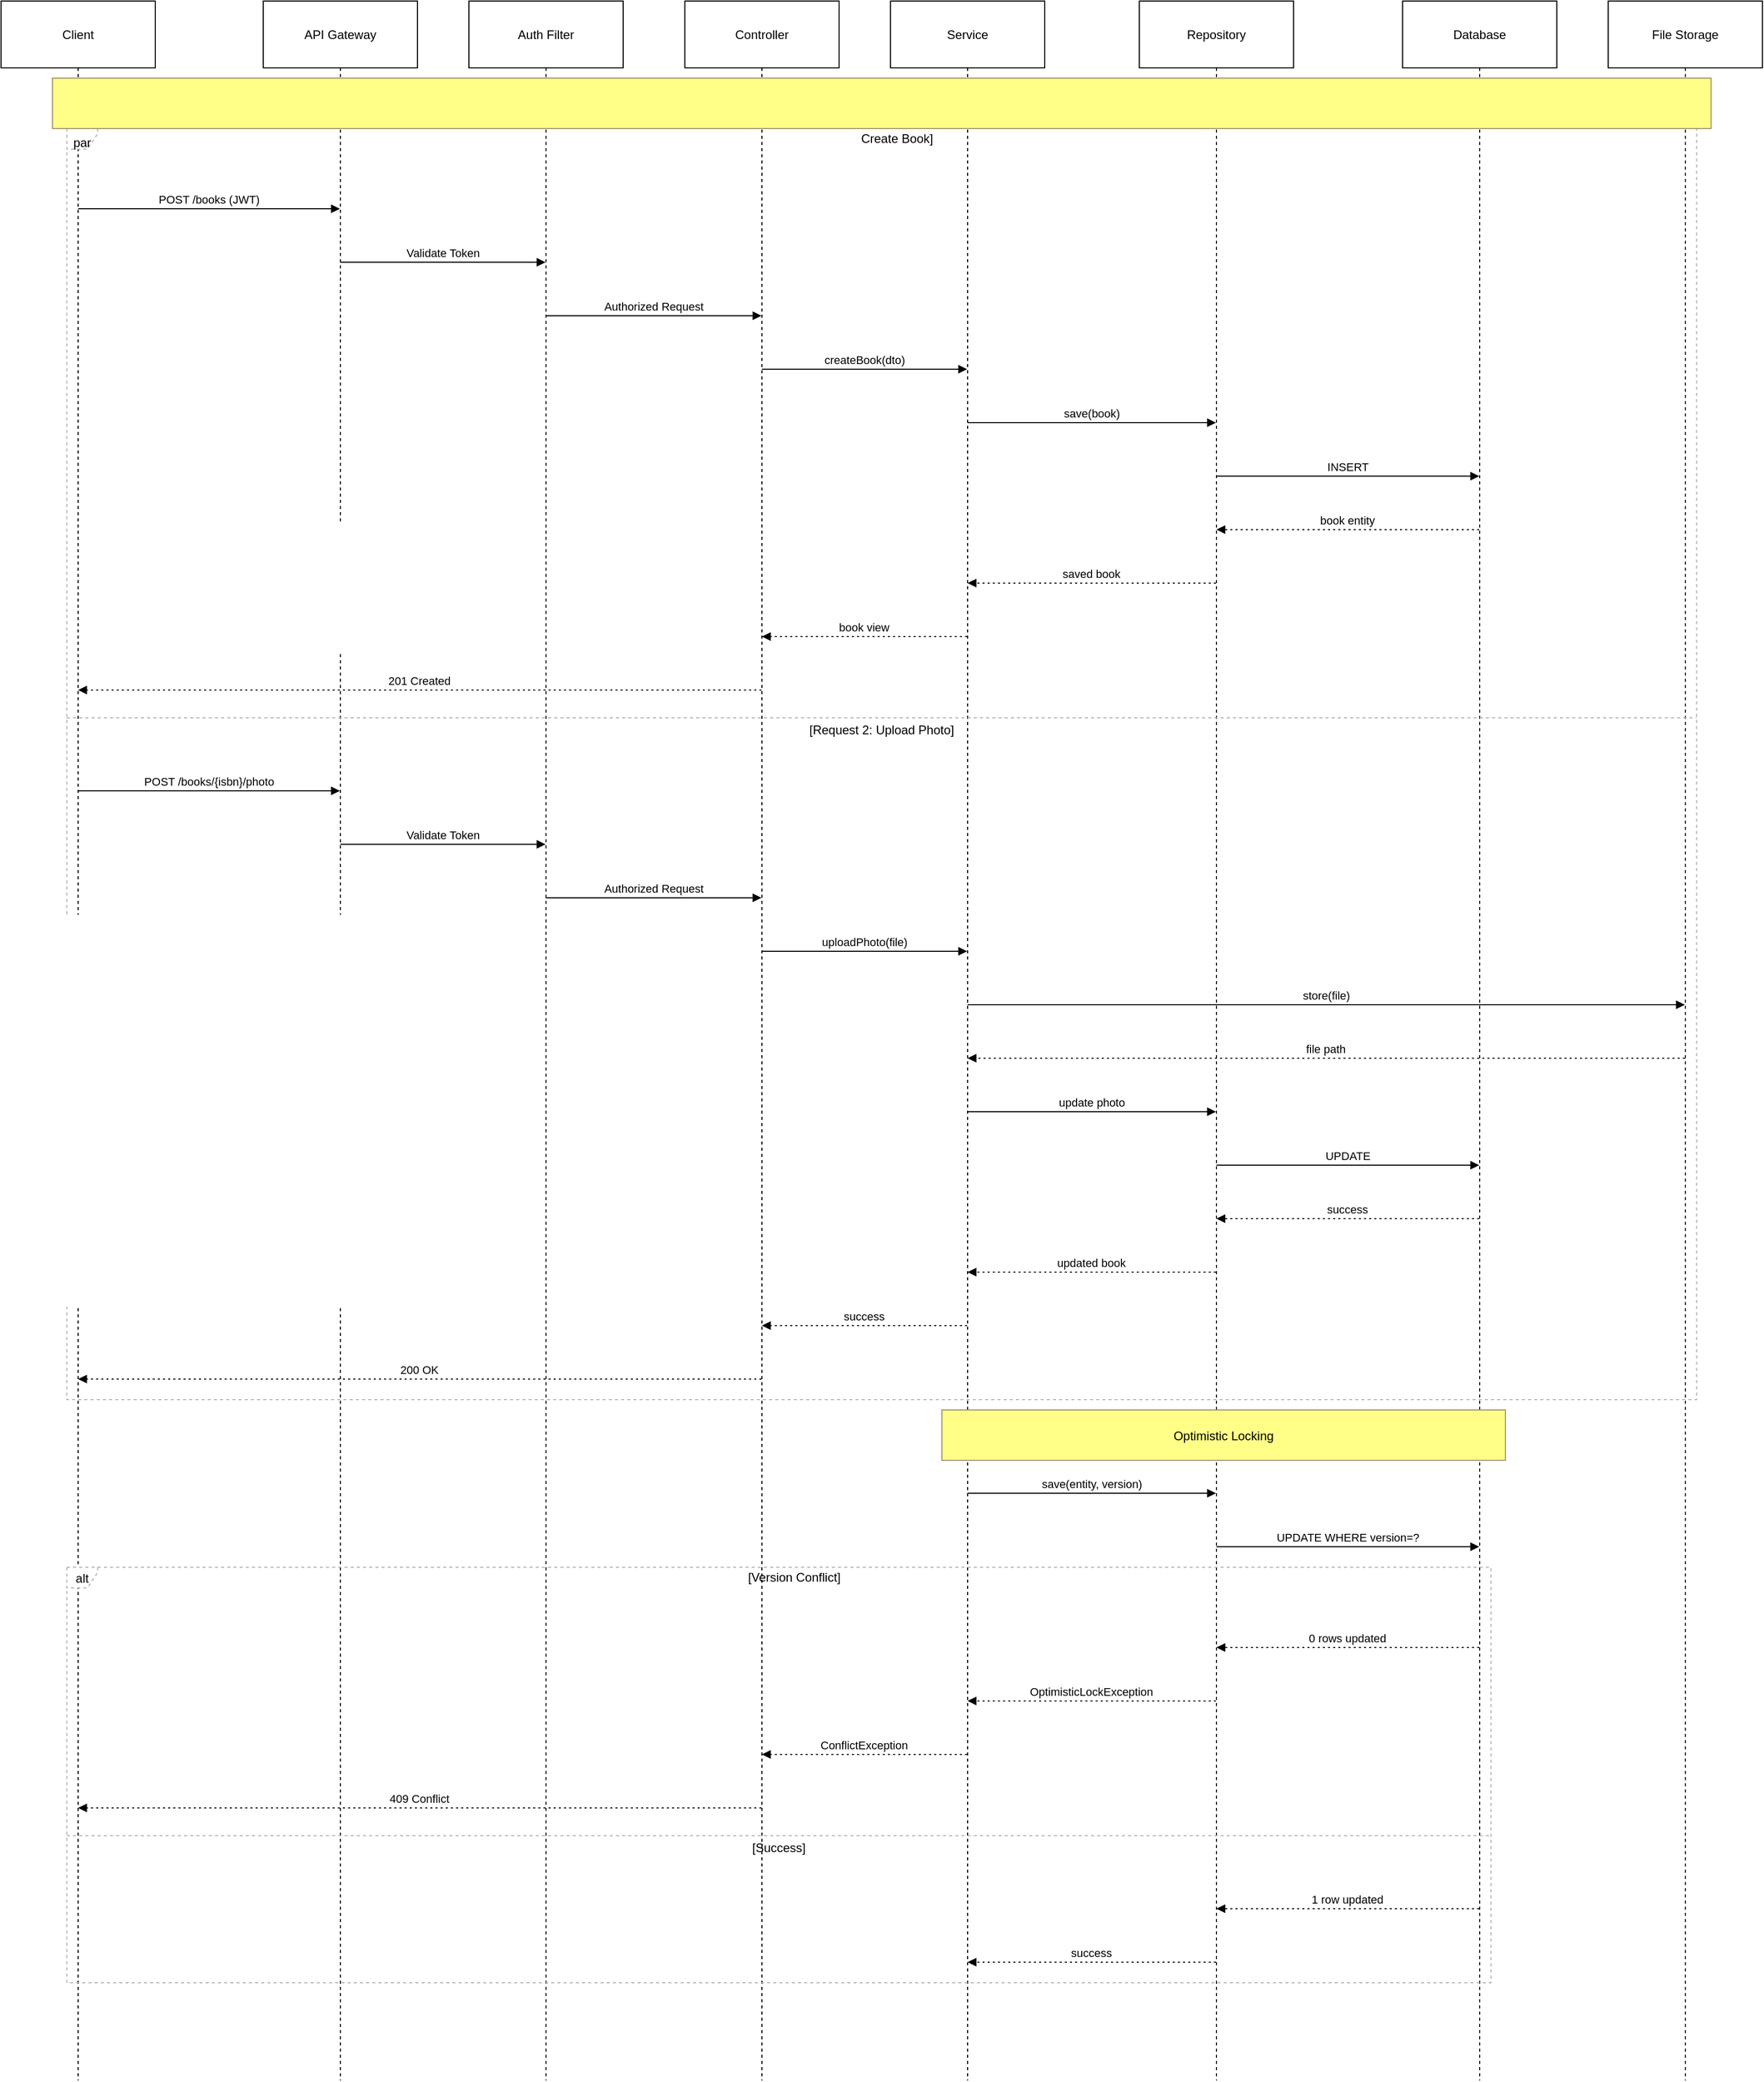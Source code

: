<mxfile version="28.2.8">
  <diagram name="Page-1" id="BVKiLZtUdy09bSqInWQ3">
    <mxGraphModel dx="1489" dy="894" grid="1" gridSize="10" guides="1" tooltips="1" connect="1" arrows="1" fold="1" page="1" pageScale="1" pageWidth="850" pageHeight="1100" math="0" shadow="0">
      <root>
        <mxCell id="0" />
        <mxCell id="1" parent="0" />
        <mxCell id="MAmPPm8o5Im6Bff4ubxd-375" value="Client" style="shape=umlLifeline;perimeter=lifelinePerimeter;whiteSpace=wrap;container=1;dropTarget=0;collapsible=0;recursiveResize=0;outlineConnect=0;portConstraint=eastwest;newEdgeStyle={&quot;edgeStyle&quot;:&quot;elbowEdgeStyle&quot;,&quot;elbow&quot;:&quot;vertical&quot;,&quot;curved&quot;:0,&quot;rounded&quot;:0};size=65;" parent="1" vertex="1">
          <mxGeometry x="30" y="20" width="150" height="2022" as="geometry" />
        </mxCell>
        <mxCell id="MAmPPm8o5Im6Bff4ubxd-376" value="API Gateway" style="shape=umlLifeline;perimeter=lifelinePerimeter;whiteSpace=wrap;container=1;dropTarget=0;collapsible=0;recursiveResize=0;outlineConnect=0;portConstraint=eastwest;newEdgeStyle={&quot;edgeStyle&quot;:&quot;elbowEdgeStyle&quot;,&quot;elbow&quot;:&quot;vertical&quot;,&quot;curved&quot;:0,&quot;rounded&quot;:0};size=65;" parent="1" vertex="1">
          <mxGeometry x="285" y="20" width="150" height="2022" as="geometry" />
        </mxCell>
        <mxCell id="MAmPPm8o5Im6Bff4ubxd-377" value="Auth Filter" style="shape=umlLifeline;perimeter=lifelinePerimeter;whiteSpace=wrap;container=1;dropTarget=0;collapsible=0;recursiveResize=0;outlineConnect=0;portConstraint=eastwest;newEdgeStyle={&quot;edgeStyle&quot;:&quot;elbowEdgeStyle&quot;,&quot;elbow&quot;:&quot;vertical&quot;,&quot;curved&quot;:0,&quot;rounded&quot;:0};size=65;" parent="1" vertex="1">
          <mxGeometry x="485" y="20" width="150" height="2022" as="geometry" />
        </mxCell>
        <mxCell id="MAmPPm8o5Im6Bff4ubxd-378" value="Controller" style="shape=umlLifeline;perimeter=lifelinePerimeter;whiteSpace=wrap;container=1;dropTarget=0;collapsible=0;recursiveResize=0;outlineConnect=0;portConstraint=eastwest;newEdgeStyle={&quot;edgeStyle&quot;:&quot;elbowEdgeStyle&quot;,&quot;elbow&quot;:&quot;vertical&quot;,&quot;curved&quot;:0,&quot;rounded&quot;:0};size=65;" parent="1" vertex="1">
          <mxGeometry x="695" y="20" width="150" height="2022" as="geometry" />
        </mxCell>
        <mxCell id="MAmPPm8o5Im6Bff4ubxd-379" value="Service" style="shape=umlLifeline;perimeter=lifelinePerimeter;whiteSpace=wrap;container=1;dropTarget=0;collapsible=0;recursiveResize=0;outlineConnect=0;portConstraint=eastwest;newEdgeStyle={&quot;edgeStyle&quot;:&quot;elbowEdgeStyle&quot;,&quot;elbow&quot;:&quot;vertical&quot;,&quot;curved&quot;:0,&quot;rounded&quot;:0};size=65;" parent="1" vertex="1">
          <mxGeometry x="895" y="20" width="150" height="2022" as="geometry" />
        </mxCell>
        <mxCell id="MAmPPm8o5Im6Bff4ubxd-380" value="Repository" style="shape=umlLifeline;perimeter=lifelinePerimeter;whiteSpace=wrap;container=1;dropTarget=0;collapsible=0;recursiveResize=0;outlineConnect=0;portConstraint=eastwest;newEdgeStyle={&quot;edgeStyle&quot;:&quot;elbowEdgeStyle&quot;,&quot;elbow&quot;:&quot;vertical&quot;,&quot;curved&quot;:0,&quot;rounded&quot;:0};size=65;" parent="1" vertex="1">
          <mxGeometry x="1137" y="20" width="150" height="2022" as="geometry" />
        </mxCell>
        <mxCell id="MAmPPm8o5Im6Bff4ubxd-381" value="Database" style="shape=umlLifeline;perimeter=lifelinePerimeter;whiteSpace=wrap;container=1;dropTarget=0;collapsible=0;recursiveResize=0;outlineConnect=0;portConstraint=eastwest;newEdgeStyle={&quot;edgeStyle&quot;:&quot;elbowEdgeStyle&quot;,&quot;elbow&quot;:&quot;vertical&quot;,&quot;curved&quot;:0,&quot;rounded&quot;:0};size=65;" parent="1" vertex="1">
          <mxGeometry x="1393" y="20" width="150" height="2022" as="geometry" />
        </mxCell>
        <mxCell id="MAmPPm8o5Im6Bff4ubxd-382" value="File Storage" style="shape=umlLifeline;perimeter=lifelinePerimeter;whiteSpace=wrap;container=1;dropTarget=0;collapsible=0;recursiveResize=0;outlineConnect=0;portConstraint=eastwest;newEdgeStyle={&quot;edgeStyle&quot;:&quot;elbowEdgeStyle&quot;,&quot;elbow&quot;:&quot;vertical&quot;,&quot;curved&quot;:0,&quot;rounded&quot;:0};size=65;" parent="1" vertex="1">
          <mxGeometry x="1593" y="20" width="150" height="2022" as="geometry" />
        </mxCell>
        <mxCell id="MAmPPm8o5Im6Bff4ubxd-383" value="par" style="shape=umlFrame;dashed=1;pointerEvents=0;dropTarget=0;strokeColor=#B3B3B3;height=20;width=30;align=center;verticalAlign=top;" parent="1" vertex="1">
          <mxGeometry x="94" y="144" width="1585" height="1236" as="geometry" />
        </mxCell>
        <mxCell id="MAmPPm8o5Im6Bff4ubxd-384" value="Create Book]" style="text;strokeColor=none;fillColor=none;align=center;verticalAlign=middle;whiteSpace=wrap;" parent="MAmPPm8o5Im6Bff4ubxd-383" vertex="1">
          <mxGeometry x="30" width="1555" height="20" as="geometry" />
        </mxCell>
        <mxCell id="MAmPPm8o5Im6Bff4ubxd-385" value="[Request 2: Upload Photo]" style="shape=line;dashed=1;whiteSpace=wrap;verticalAlign=top;labelPosition=center;verticalLabelPosition=middle;align=center;strokeColor=#B3B3B3;" parent="MAmPPm8o5Im6Bff4ubxd-383" vertex="1">
          <mxGeometry y="571" width="1585" height="4" as="geometry" />
        </mxCell>
        <mxCell id="MAmPPm8o5Im6Bff4ubxd-386" value="alt" style="shape=umlFrame;dashed=1;pointerEvents=0;dropTarget=0;strokeColor=#B3B3B3;height=20;width=30" parent="1" vertex="1">
          <mxGeometry x="94" y="1543" width="1385" height="404" as="geometry" />
        </mxCell>
        <mxCell id="MAmPPm8o5Im6Bff4ubxd-387" value="[Version Conflict]" style="text;strokeColor=none;fillColor=none;align=center;verticalAlign=middle;whiteSpace=wrap;" parent="MAmPPm8o5Im6Bff4ubxd-386" vertex="1">
          <mxGeometry x="30" width="1355" height="20" as="geometry" />
        </mxCell>
        <mxCell id="MAmPPm8o5Im6Bff4ubxd-388" value="[Success]" style="shape=line;dashed=1;whiteSpace=wrap;verticalAlign=top;labelPosition=center;verticalLabelPosition=middle;align=center;strokeColor=#B3B3B3;" parent="MAmPPm8o5Im6Bff4ubxd-386" vertex="1">
          <mxGeometry y="259" width="1385" height="4" as="geometry" />
        </mxCell>
        <mxCell id="MAmPPm8o5Im6Bff4ubxd-389" value="POST /books (JWT)" style="verticalAlign=bottom;edgeStyle=elbowEdgeStyle;elbow=vertical;curved=0;rounded=0;endArrow=block;" parent="1" source="MAmPPm8o5Im6Bff4ubxd-375" target="MAmPPm8o5Im6Bff4ubxd-376" edge="1">
          <mxGeometry relative="1" as="geometry">
            <Array as="points">
              <mxPoint x="241" y="222" />
            </Array>
          </mxGeometry>
        </mxCell>
        <mxCell id="MAmPPm8o5Im6Bff4ubxd-390" value="Validate Token" style="verticalAlign=bottom;edgeStyle=elbowEdgeStyle;elbow=vertical;curved=0;rounded=0;endArrow=block;" parent="1" source="MAmPPm8o5Im6Bff4ubxd-376" target="MAmPPm8o5Im6Bff4ubxd-377" edge="1">
          <mxGeometry relative="1" as="geometry">
            <Array as="points">
              <mxPoint x="469" y="274" />
            </Array>
          </mxGeometry>
        </mxCell>
        <mxCell id="MAmPPm8o5Im6Bff4ubxd-391" value="Authorized Request" style="verticalAlign=bottom;edgeStyle=elbowEdgeStyle;elbow=vertical;curved=0;rounded=0;endArrow=block;" parent="1" source="MAmPPm8o5Im6Bff4ubxd-377" target="MAmPPm8o5Im6Bff4ubxd-378" edge="1">
          <mxGeometry relative="1" as="geometry">
            <Array as="points">
              <mxPoint x="674" y="326" />
            </Array>
          </mxGeometry>
        </mxCell>
        <mxCell id="MAmPPm8o5Im6Bff4ubxd-392" value="createBook(dto)" style="verticalAlign=bottom;edgeStyle=elbowEdgeStyle;elbow=vertical;curved=0;rounded=0;endArrow=block;" parent="1" source="MAmPPm8o5Im6Bff4ubxd-378" target="MAmPPm8o5Im6Bff4ubxd-379" edge="1">
          <mxGeometry relative="1" as="geometry">
            <Array as="points">
              <mxPoint x="879" y="378" />
            </Array>
          </mxGeometry>
        </mxCell>
        <mxCell id="MAmPPm8o5Im6Bff4ubxd-393" value="save(book)" style="verticalAlign=bottom;edgeStyle=elbowEdgeStyle;elbow=vertical;curved=0;rounded=0;endArrow=block;" parent="1" source="MAmPPm8o5Im6Bff4ubxd-379" target="MAmPPm8o5Im6Bff4ubxd-380" edge="1">
          <mxGeometry relative="1" as="geometry">
            <Array as="points">
              <mxPoint x="1100" y="430" />
            </Array>
          </mxGeometry>
        </mxCell>
        <mxCell id="MAmPPm8o5Im6Bff4ubxd-394" value="INSERT" style="verticalAlign=bottom;edgeStyle=elbowEdgeStyle;elbow=vertical;curved=0;rounded=0;endArrow=block;" parent="1" source="MAmPPm8o5Im6Bff4ubxd-380" target="MAmPPm8o5Im6Bff4ubxd-381" edge="1">
          <mxGeometry relative="1" as="geometry">
            <Array as="points">
              <mxPoint x="1349" y="482" />
            </Array>
          </mxGeometry>
        </mxCell>
        <mxCell id="MAmPPm8o5Im6Bff4ubxd-395" value="book entity" style="verticalAlign=bottom;edgeStyle=elbowEdgeStyle;elbow=vertical;curved=0;rounded=0;dashed=1;dashPattern=2 3;endArrow=block;" parent="1" source="MAmPPm8o5Im6Bff4ubxd-381" target="MAmPPm8o5Im6Bff4ubxd-380" edge="1">
          <mxGeometry relative="1" as="geometry">
            <Array as="points">
              <mxPoint x="1352" y="534" />
            </Array>
          </mxGeometry>
        </mxCell>
        <mxCell id="MAmPPm8o5Im6Bff4ubxd-396" value="saved book" style="verticalAlign=bottom;edgeStyle=elbowEdgeStyle;elbow=vertical;curved=0;rounded=0;dashed=1;dashPattern=2 3;endArrow=block;" parent="1" source="MAmPPm8o5Im6Bff4ubxd-380" target="MAmPPm8o5Im6Bff4ubxd-379" edge="1">
          <mxGeometry relative="1" as="geometry">
            <Array as="points">
              <mxPoint x="1103" y="586" />
            </Array>
          </mxGeometry>
        </mxCell>
        <mxCell id="MAmPPm8o5Im6Bff4ubxd-397" value="book view" style="verticalAlign=bottom;edgeStyle=elbowEdgeStyle;elbow=vertical;curved=0;rounded=0;dashed=1;dashPattern=2 3;endArrow=block;" parent="1" source="MAmPPm8o5Im6Bff4ubxd-379" target="MAmPPm8o5Im6Bff4ubxd-378" edge="1">
          <mxGeometry relative="1" as="geometry">
            <Array as="points">
              <mxPoint x="882" y="638" />
            </Array>
          </mxGeometry>
        </mxCell>
        <mxCell id="MAmPPm8o5Im6Bff4ubxd-398" value="201 Created" style="verticalAlign=bottom;edgeStyle=elbowEdgeStyle;elbow=vertical;curved=0;rounded=0;dashed=1;dashPattern=2 3;endArrow=block;" parent="1" source="MAmPPm8o5Im6Bff4ubxd-378" target="MAmPPm8o5Im6Bff4ubxd-375" edge="1">
          <mxGeometry relative="1" as="geometry">
            <Array as="points">
              <mxPoint x="449" y="690" />
            </Array>
          </mxGeometry>
        </mxCell>
        <mxCell id="MAmPPm8o5Im6Bff4ubxd-399" value="POST /books/{isbn}/photo" style="verticalAlign=bottom;edgeStyle=elbowEdgeStyle;elbow=vertical;curved=0;rounded=0;endArrow=block;" parent="1" source="MAmPPm8o5Im6Bff4ubxd-375" target="MAmPPm8o5Im6Bff4ubxd-376" edge="1">
          <mxGeometry relative="1" as="geometry">
            <Array as="points">
              <mxPoint x="241" y="788" />
            </Array>
          </mxGeometry>
        </mxCell>
        <mxCell id="MAmPPm8o5Im6Bff4ubxd-400" value="Validate Token" style="verticalAlign=bottom;edgeStyle=elbowEdgeStyle;elbow=vertical;curved=0;rounded=0;endArrow=block;" parent="1" source="MAmPPm8o5Im6Bff4ubxd-376" target="MAmPPm8o5Im6Bff4ubxd-377" edge="1">
          <mxGeometry relative="1" as="geometry">
            <Array as="points">
              <mxPoint x="469" y="840" />
            </Array>
          </mxGeometry>
        </mxCell>
        <mxCell id="MAmPPm8o5Im6Bff4ubxd-401" value="Authorized Request" style="verticalAlign=bottom;edgeStyle=elbowEdgeStyle;elbow=vertical;curved=0;rounded=0;endArrow=block;" parent="1" source="MAmPPm8o5Im6Bff4ubxd-377" target="MAmPPm8o5Im6Bff4ubxd-378" edge="1">
          <mxGeometry relative="1" as="geometry">
            <Array as="points">
              <mxPoint x="674" y="892" />
            </Array>
          </mxGeometry>
        </mxCell>
        <mxCell id="MAmPPm8o5Im6Bff4ubxd-402" value="uploadPhoto(file)" style="verticalAlign=bottom;edgeStyle=elbowEdgeStyle;elbow=vertical;curved=0;rounded=0;endArrow=block;" parent="1" source="MAmPPm8o5Im6Bff4ubxd-378" target="MAmPPm8o5Im6Bff4ubxd-379" edge="1">
          <mxGeometry relative="1" as="geometry">
            <Array as="points">
              <mxPoint x="879" y="944" />
            </Array>
          </mxGeometry>
        </mxCell>
        <mxCell id="MAmPPm8o5Im6Bff4ubxd-403" value="store(file)" style="verticalAlign=bottom;edgeStyle=elbowEdgeStyle;elbow=vertical;curved=0;rounded=0;endArrow=block;" parent="1" source="MAmPPm8o5Im6Bff4ubxd-379" target="MAmPPm8o5Im6Bff4ubxd-382" edge="1">
          <mxGeometry relative="1" as="geometry">
            <Array as="points">
              <mxPoint x="1328" y="996" />
            </Array>
          </mxGeometry>
        </mxCell>
        <mxCell id="MAmPPm8o5Im6Bff4ubxd-404" value="file path" style="verticalAlign=bottom;edgeStyle=elbowEdgeStyle;elbow=vertical;curved=0;rounded=0;dashed=1;dashPattern=2 3;endArrow=block;" parent="1" source="MAmPPm8o5Im6Bff4ubxd-382" target="MAmPPm8o5Im6Bff4ubxd-379" edge="1">
          <mxGeometry relative="1" as="geometry">
            <Array as="points">
              <mxPoint x="1331" y="1048" />
            </Array>
          </mxGeometry>
        </mxCell>
        <mxCell id="MAmPPm8o5Im6Bff4ubxd-405" value="update photo" style="verticalAlign=bottom;edgeStyle=elbowEdgeStyle;elbow=vertical;curved=0;rounded=0;endArrow=block;" parent="1" source="MAmPPm8o5Im6Bff4ubxd-379" target="MAmPPm8o5Im6Bff4ubxd-380" edge="1">
          <mxGeometry relative="1" as="geometry">
            <Array as="points">
              <mxPoint x="1100" y="1100" />
            </Array>
          </mxGeometry>
        </mxCell>
        <mxCell id="MAmPPm8o5Im6Bff4ubxd-406" value="UPDATE" style="verticalAlign=bottom;edgeStyle=elbowEdgeStyle;elbow=vertical;curved=0;rounded=0;endArrow=block;" parent="1" source="MAmPPm8o5Im6Bff4ubxd-380" target="MAmPPm8o5Im6Bff4ubxd-381" edge="1">
          <mxGeometry relative="1" as="geometry">
            <Array as="points">
              <mxPoint x="1349" y="1152" />
            </Array>
          </mxGeometry>
        </mxCell>
        <mxCell id="MAmPPm8o5Im6Bff4ubxd-407" value="success" style="verticalAlign=bottom;edgeStyle=elbowEdgeStyle;elbow=vertical;curved=0;rounded=0;dashed=1;dashPattern=2 3;endArrow=block;" parent="1" source="MAmPPm8o5Im6Bff4ubxd-381" target="MAmPPm8o5Im6Bff4ubxd-380" edge="1">
          <mxGeometry relative="1" as="geometry">
            <Array as="points">
              <mxPoint x="1352" y="1204" />
            </Array>
          </mxGeometry>
        </mxCell>
        <mxCell id="MAmPPm8o5Im6Bff4ubxd-408" value="updated book" style="verticalAlign=bottom;edgeStyle=elbowEdgeStyle;elbow=vertical;curved=0;rounded=0;dashed=1;dashPattern=2 3;endArrow=block;" parent="1" source="MAmPPm8o5Im6Bff4ubxd-380" target="MAmPPm8o5Im6Bff4ubxd-379" edge="1">
          <mxGeometry relative="1" as="geometry">
            <Array as="points">
              <mxPoint x="1103" y="1256" />
            </Array>
          </mxGeometry>
        </mxCell>
        <mxCell id="MAmPPm8o5Im6Bff4ubxd-409" value="success" style="verticalAlign=bottom;edgeStyle=elbowEdgeStyle;elbow=vertical;curved=0;rounded=0;dashed=1;dashPattern=2 3;endArrow=block;" parent="1" source="MAmPPm8o5Im6Bff4ubxd-379" target="MAmPPm8o5Im6Bff4ubxd-378" edge="1">
          <mxGeometry relative="1" as="geometry">
            <Array as="points">
              <mxPoint x="882" y="1308" />
            </Array>
          </mxGeometry>
        </mxCell>
        <mxCell id="MAmPPm8o5Im6Bff4ubxd-410" value="200 OK" style="verticalAlign=bottom;edgeStyle=elbowEdgeStyle;elbow=vertical;curved=0;rounded=0;dashed=1;dashPattern=2 3;endArrow=block;" parent="1" source="MAmPPm8o5Im6Bff4ubxd-378" target="MAmPPm8o5Im6Bff4ubxd-375" edge="1">
          <mxGeometry relative="1" as="geometry">
            <Array as="points">
              <mxPoint x="449" y="1360" />
            </Array>
          </mxGeometry>
        </mxCell>
        <mxCell id="MAmPPm8o5Im6Bff4ubxd-411" value="save(entity, version)" style="verticalAlign=bottom;edgeStyle=elbowEdgeStyle;elbow=vertical;curved=0;rounded=0;endArrow=block;" parent="1" source="MAmPPm8o5Im6Bff4ubxd-379" target="MAmPPm8o5Im6Bff4ubxd-380" edge="1">
          <mxGeometry relative="1" as="geometry">
            <Array as="points">
              <mxPoint x="1100" y="1471" />
            </Array>
          </mxGeometry>
        </mxCell>
        <mxCell id="MAmPPm8o5Im6Bff4ubxd-412" value="UPDATE WHERE version=?" style="verticalAlign=bottom;edgeStyle=elbowEdgeStyle;elbow=vertical;curved=0;rounded=0;endArrow=block;" parent="1" source="MAmPPm8o5Im6Bff4ubxd-380" target="MAmPPm8o5Im6Bff4ubxd-381" edge="1">
          <mxGeometry relative="1" as="geometry">
            <Array as="points">
              <mxPoint x="1349" y="1523" />
            </Array>
          </mxGeometry>
        </mxCell>
        <mxCell id="MAmPPm8o5Im6Bff4ubxd-413" value="0 rows updated" style="verticalAlign=bottom;edgeStyle=elbowEdgeStyle;elbow=vertical;curved=0;rounded=0;dashed=1;dashPattern=2 3;endArrow=block;" parent="1" source="MAmPPm8o5Im6Bff4ubxd-381" target="MAmPPm8o5Im6Bff4ubxd-380" edge="1">
          <mxGeometry relative="1" as="geometry">
            <Array as="points">
              <mxPoint x="1352" y="1621" />
            </Array>
          </mxGeometry>
        </mxCell>
        <mxCell id="MAmPPm8o5Im6Bff4ubxd-414" value="OptimisticLockException" style="verticalAlign=bottom;edgeStyle=elbowEdgeStyle;elbow=vertical;curved=0;rounded=0;dashed=1;dashPattern=2 3;endArrow=block;" parent="1" source="MAmPPm8o5Im6Bff4ubxd-380" target="MAmPPm8o5Im6Bff4ubxd-379" edge="1">
          <mxGeometry relative="1" as="geometry">
            <Array as="points">
              <mxPoint x="1103" y="1673" />
            </Array>
          </mxGeometry>
        </mxCell>
        <mxCell id="MAmPPm8o5Im6Bff4ubxd-415" value="ConflictException" style="verticalAlign=bottom;edgeStyle=elbowEdgeStyle;elbow=vertical;curved=0;rounded=0;dashed=1;dashPattern=2 3;endArrow=block;" parent="1" source="MAmPPm8o5Im6Bff4ubxd-379" target="MAmPPm8o5Im6Bff4ubxd-378" edge="1">
          <mxGeometry relative="1" as="geometry">
            <Array as="points">
              <mxPoint x="882" y="1725" />
            </Array>
          </mxGeometry>
        </mxCell>
        <mxCell id="MAmPPm8o5Im6Bff4ubxd-416" value="409 Conflict" style="verticalAlign=bottom;edgeStyle=elbowEdgeStyle;elbow=vertical;curved=0;rounded=0;dashed=1;dashPattern=2 3;endArrow=block;" parent="1" source="MAmPPm8o5Im6Bff4ubxd-378" target="MAmPPm8o5Im6Bff4ubxd-375" edge="1">
          <mxGeometry relative="1" as="geometry">
            <Array as="points">
              <mxPoint x="449" y="1777" />
            </Array>
          </mxGeometry>
        </mxCell>
        <mxCell id="MAmPPm8o5Im6Bff4ubxd-417" value="1 row updated" style="verticalAlign=bottom;edgeStyle=elbowEdgeStyle;elbow=vertical;curved=0;rounded=0;dashed=1;dashPattern=2 3;endArrow=block;" parent="1" source="MAmPPm8o5Im6Bff4ubxd-381" target="MAmPPm8o5Im6Bff4ubxd-380" edge="1">
          <mxGeometry relative="1" as="geometry">
            <Array as="points">
              <mxPoint x="1352" y="1875" />
            </Array>
          </mxGeometry>
        </mxCell>
        <mxCell id="MAmPPm8o5Im6Bff4ubxd-418" value="success" style="verticalAlign=bottom;edgeStyle=elbowEdgeStyle;elbow=vertical;curved=0;rounded=0;dashed=1;dashPattern=2 3;endArrow=block;" parent="1" source="MAmPPm8o5Im6Bff4ubxd-380" target="MAmPPm8o5Im6Bff4ubxd-379" edge="1">
          <mxGeometry relative="1" as="geometry">
            <Array as="points">
              <mxPoint x="1103" y="1927" />
            </Array>
          </mxGeometry>
        </mxCell>
        <mxCell id="MAmPPm8o5Im6Bff4ubxd-419" value="" style="fillColor=#ffff88;strokeColor=#9E916F;" parent="1" vertex="1">
          <mxGeometry x="80" y="95" width="1613" height="49" as="geometry" />
        </mxCell>
        <mxCell id="MAmPPm8o5Im6Bff4ubxd-420" value="Optimistic Locking" style="fillColor=#ffff88;strokeColor=#9E916F;" parent="1" vertex="1">
          <mxGeometry x="945" y="1390" width="548" height="49" as="geometry" />
        </mxCell>
      </root>
    </mxGraphModel>
  </diagram>
</mxfile>
